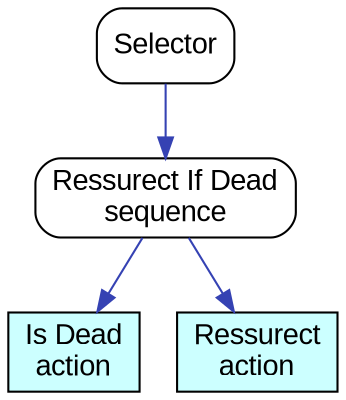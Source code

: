 digraph bt {
graph [ordering="out",rankdir="TB"];node [fontname=Arial, style="rounded", shape=box]edge [color="0.650 0.700 0.700"]
N_12104 [label="Selector"];
N_12103 [label="Ressurect If Dead\nsequence"];
N_12104 -> N_12103
N_12101 [label="Is Dead\naction",style="filled",fillcolor="#CCFFFF"];
N_12103 -> N_12101
N_12102 [label="Ressurect\naction",style="filled",fillcolor="#CCFFFF"];
N_12103 -> N_12102
}